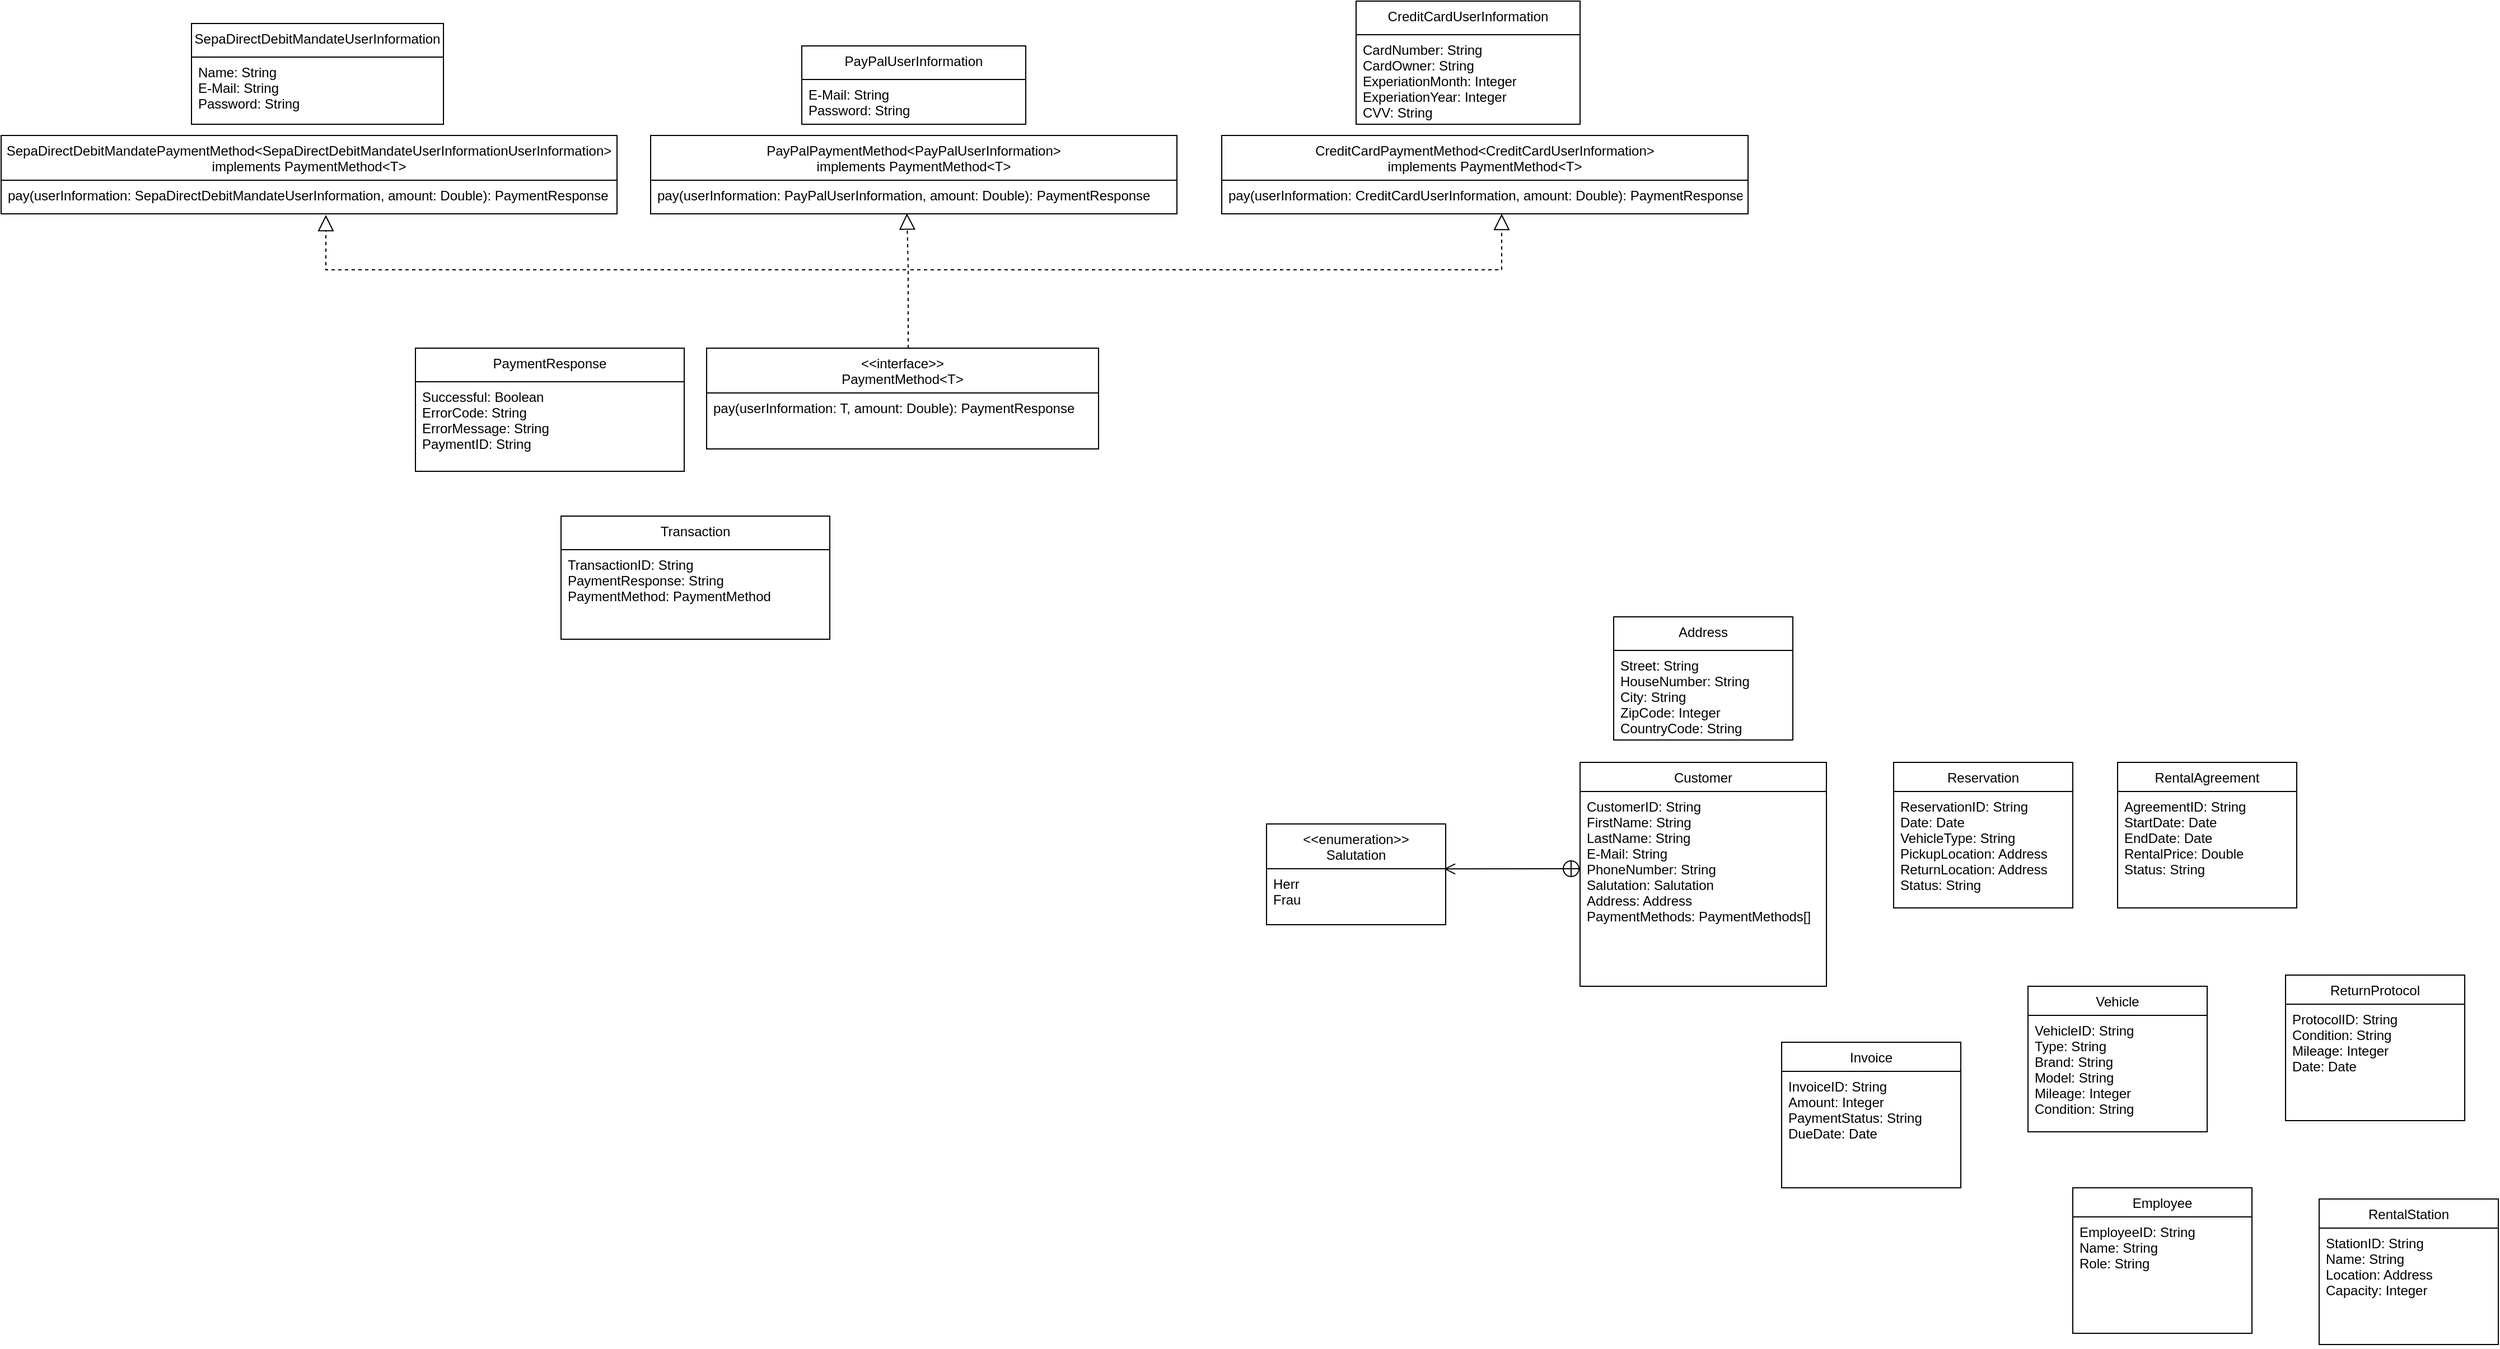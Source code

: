 <mxfile version="25.0.2">
  <diagram id="C5RBs43oDa-KdzZeNtuy" name="Page-1">
    <mxGraphModel dx="3425" dy="1494" grid="1" gridSize="10" guides="1" tooltips="1" connect="1" arrows="1" fold="1" page="0" pageScale="1" pageWidth="827" pageHeight="1169" math="0" shadow="0">
      <root>
        <mxCell id="WIyWlLk6GJQsqaUBKTNV-0" />
        <mxCell id="WIyWlLk6GJQsqaUBKTNV-1" parent="WIyWlLk6GJQsqaUBKTNV-0" />
        <mxCell id="zkfFHV4jXpPFQw0GAbJ--0" value="Customer" style="swimlane;fontStyle=0;align=center;verticalAlign=top;childLayout=stackLayout;horizontal=1;startSize=26;horizontalStack=0;resizeParent=1;resizeLast=0;collapsible=1;marginBottom=0;rounded=0;shadow=0;strokeWidth=1;" parent="WIyWlLk6GJQsqaUBKTNV-1" vertex="1">
          <mxGeometry x="120" y="200" width="220" height="200" as="geometry">
            <mxRectangle x="350" y="270" width="160" height="26" as="alternateBounds" />
          </mxGeometry>
        </mxCell>
        <mxCell id="zkfFHV4jXpPFQw0GAbJ--1" value="CustomerID: String&#xa;FirstName: String&#xa;LastName: String&#xa;E-Mail: String&#xa;PhoneNumber: String&#xa;Salutation: Salutation&#xa;Address: Address&#xa;PaymentMethods: PaymentMethods[]&#xa;" style="text;align=left;verticalAlign=top;spacingLeft=4;spacingRight=4;overflow=hidden;rotatable=0;points=[[0,0.5],[1,0.5]];portConstraint=eastwest;" parent="zkfFHV4jXpPFQw0GAbJ--0" vertex="1">
          <mxGeometry y="26" width="220" height="170" as="geometry" />
        </mxCell>
        <mxCell id="l5gfBfond2zg35zt8MZI-1" value="Reservation" style="swimlane;fontStyle=0;align=center;verticalAlign=top;childLayout=stackLayout;horizontal=1;startSize=26;horizontalStack=0;resizeParent=1;resizeLast=0;collapsible=1;marginBottom=0;rounded=0;shadow=0;strokeWidth=1;" parent="WIyWlLk6GJQsqaUBKTNV-1" vertex="1">
          <mxGeometry x="400" y="200" width="160" height="130" as="geometry">
            <mxRectangle x="350" y="270" width="160" height="26" as="alternateBounds" />
          </mxGeometry>
        </mxCell>
        <mxCell id="l5gfBfond2zg35zt8MZI-2" value="ReservationID: String&#xa;Date: Date&#xa;VehicleType: String&#xa;PickupLocation: Address&#xa;ReturnLocation: Address&#xa;Status: String" style="text;align=left;verticalAlign=top;spacingLeft=4;spacingRight=4;overflow=hidden;rotatable=0;points=[[0,0.5],[1,0.5]];portConstraint=eastwest;" parent="l5gfBfond2zg35zt8MZI-1" vertex="1">
          <mxGeometry y="26" width="160" height="104" as="geometry" />
        </mxCell>
        <mxCell id="l5gfBfond2zg35zt8MZI-7" value="RentalAgreement" style="swimlane;fontStyle=0;align=center;verticalAlign=top;childLayout=stackLayout;horizontal=1;startSize=26;horizontalStack=0;resizeParent=1;resizeLast=0;collapsible=1;marginBottom=0;rounded=0;shadow=0;strokeWidth=1;" parent="WIyWlLk6GJQsqaUBKTNV-1" vertex="1">
          <mxGeometry x="600" y="200" width="160" height="130" as="geometry">
            <mxRectangle x="350" y="270" width="160" height="26" as="alternateBounds" />
          </mxGeometry>
        </mxCell>
        <mxCell id="l5gfBfond2zg35zt8MZI-8" value="AgreementID: String&#xa;StartDate: Date&#xa;EndDate: Date&#xa;RentalPrice: Double&#xa;Status: String" style="text;align=left;verticalAlign=top;spacingLeft=4;spacingRight=4;overflow=hidden;rotatable=0;points=[[0,0.5],[1,0.5]];portConstraint=eastwest;" parent="l5gfBfond2zg35zt8MZI-7" vertex="1">
          <mxGeometry y="26" width="160" height="104" as="geometry" />
        </mxCell>
        <mxCell id="5GYYsui3dDfj0Swxlc8t-0" value="&lt;&lt;enumeration&gt;&gt;&#xa;Salutation" style="swimlane;fontStyle=0;align=center;verticalAlign=top;childLayout=stackLayout;horizontal=1;startSize=40;horizontalStack=0;resizeParent=1;resizeLast=0;collapsible=1;marginBottom=0;rounded=0;shadow=0;strokeWidth=1;" parent="WIyWlLk6GJQsqaUBKTNV-1" vertex="1">
          <mxGeometry x="-160" y="255" width="160" height="90" as="geometry">
            <mxRectangle x="350" y="270" width="160" height="26" as="alternateBounds" />
          </mxGeometry>
        </mxCell>
        <mxCell id="5GYYsui3dDfj0Swxlc8t-1" value="Herr&#xa;Frau" style="text;align=left;verticalAlign=top;spacingLeft=4;spacingRight=4;overflow=hidden;rotatable=0;points=[[0,0.5],[1,0.5]];portConstraint=eastwest;" parent="5GYYsui3dDfj0Swxlc8t-0" vertex="1">
          <mxGeometry y="40" width="160" height="40" as="geometry" />
        </mxCell>
        <mxCell id="5GYYsui3dDfj0Swxlc8t-2" value="" style="endArrow=open;startArrow=circlePlus;endFill=0;startFill=0;endSize=8;html=1;rounded=0;entryX=0.99;entryY=0.004;entryDx=0;entryDy=0;entryPerimeter=0;" parent="WIyWlLk6GJQsqaUBKTNV-1" target="5GYYsui3dDfj0Swxlc8t-1" edge="1">
          <mxGeometry width="160" relative="1" as="geometry">
            <mxPoint x="120" y="295" as="sourcePoint" />
            <mxPoint x="80" y="400" as="targetPoint" />
          </mxGeometry>
        </mxCell>
        <mxCell id="5GYYsui3dDfj0Swxlc8t-3" value="Address" style="swimlane;fontStyle=0;align=center;verticalAlign=top;childLayout=stackLayout;horizontal=1;startSize=30;horizontalStack=0;resizeParent=1;resizeLast=0;collapsible=1;marginBottom=0;rounded=0;shadow=0;strokeWidth=1;" parent="WIyWlLk6GJQsqaUBKTNV-1" vertex="1">
          <mxGeometry x="150" y="70" width="160" height="110" as="geometry">
            <mxRectangle x="350" y="270" width="160" height="26" as="alternateBounds" />
          </mxGeometry>
        </mxCell>
        <mxCell id="5GYYsui3dDfj0Swxlc8t-4" value="Street: String&#xa;HouseNumber: String&#xa;City: String&#xa;ZipCode: Integer&#xa;CountryCode: String" style="text;align=left;verticalAlign=top;spacingLeft=4;spacingRight=4;overflow=hidden;rotatable=0;points=[[0,0.5],[1,0.5]];portConstraint=eastwest;" parent="5GYYsui3dDfj0Swxlc8t-3" vertex="1">
          <mxGeometry y="30" width="160" height="80" as="geometry" />
        </mxCell>
        <mxCell id="5GYYsui3dDfj0Swxlc8t-7" value="&lt;&lt;interface&gt;&gt;&#xa;PaymentMethod&lt;T&gt;" style="swimlane;fontStyle=0;align=center;verticalAlign=top;childLayout=stackLayout;horizontal=1;startSize=40;horizontalStack=0;resizeParent=1;resizeLast=0;collapsible=1;marginBottom=0;rounded=0;shadow=0;strokeWidth=1;" parent="WIyWlLk6GJQsqaUBKTNV-1" vertex="1">
          <mxGeometry x="-660" y="-170" width="350" height="90" as="geometry">
            <mxRectangle x="350" y="270" width="160" height="26" as="alternateBounds" />
          </mxGeometry>
        </mxCell>
        <mxCell id="5GYYsui3dDfj0Swxlc8t-13" value="pay(userInformation: T, amount: Double): PaymentResponse&#xa;" style="text;align=left;verticalAlign=top;spacingLeft=4;spacingRight=4;overflow=hidden;rotatable=0;points=[[0,0.5],[1,0.5]];portConstraint=eastwest;" parent="5GYYsui3dDfj0Swxlc8t-7" vertex="1">
          <mxGeometry y="40" width="350" height="50" as="geometry" />
        </mxCell>
        <mxCell id="5GYYsui3dDfj0Swxlc8t-9" value="Transaction" style="swimlane;fontStyle=0;align=center;verticalAlign=top;childLayout=stackLayout;horizontal=1;startSize=30;horizontalStack=0;resizeParent=1;resizeLast=0;collapsible=1;marginBottom=0;rounded=0;shadow=0;strokeWidth=1;" parent="WIyWlLk6GJQsqaUBKTNV-1" vertex="1">
          <mxGeometry x="-790" y="-20" width="240" height="110" as="geometry">
            <mxRectangle x="350" y="270" width="160" height="26" as="alternateBounds" />
          </mxGeometry>
        </mxCell>
        <mxCell id="5GYYsui3dDfj0Swxlc8t-10" value="TransactionID: String&#xa;PaymentResponse: String&#xa;PaymentMethod: PaymentMethod" style="text;align=left;verticalAlign=top;spacingLeft=4;spacingRight=4;overflow=hidden;rotatable=0;points=[[0,0.5],[1,0.5]];portConstraint=eastwest;" parent="5GYYsui3dDfj0Swxlc8t-9" vertex="1">
          <mxGeometry y="30" width="240" height="80" as="geometry" />
        </mxCell>
        <mxCell id="5GYYsui3dDfj0Swxlc8t-11" value="PaymentResponse" style="swimlane;fontStyle=0;align=center;verticalAlign=top;childLayout=stackLayout;horizontal=1;startSize=30;horizontalStack=0;resizeParent=1;resizeLast=0;collapsible=1;marginBottom=0;rounded=0;shadow=0;strokeWidth=1;" parent="WIyWlLk6GJQsqaUBKTNV-1" vertex="1">
          <mxGeometry x="-920" y="-170" width="240" height="110" as="geometry">
            <mxRectangle x="350" y="270" width="160" height="26" as="alternateBounds" />
          </mxGeometry>
        </mxCell>
        <mxCell id="5GYYsui3dDfj0Swxlc8t-12" value="Successful: Boolean&#xa;ErrorCode: String&#xa;ErrorMessage: String&#xa;PaymentID: String" style="text;align=left;verticalAlign=top;spacingLeft=4;spacingRight=4;overflow=hidden;rotatable=0;points=[[0,0.5],[1,0.5]];portConstraint=eastwest;" parent="5GYYsui3dDfj0Swxlc8t-11" vertex="1">
          <mxGeometry y="30" width="240" height="80" as="geometry" />
        </mxCell>
        <mxCell id="5GYYsui3dDfj0Swxlc8t-14" value="CreditCardPaymentMethod&lt;CreditCardUserInformation&gt;&#xa;implements PaymentMethod&lt;T&gt;" style="swimlane;fontStyle=0;align=center;verticalAlign=top;childLayout=stackLayout;horizontal=1;startSize=40;horizontalStack=0;resizeParent=1;resizeLast=0;collapsible=1;marginBottom=0;rounded=0;shadow=0;strokeWidth=1;" parent="WIyWlLk6GJQsqaUBKTNV-1" vertex="1">
          <mxGeometry x="-200" y="-360" width="470" height="70" as="geometry">
            <mxRectangle x="350" y="270" width="160" height="26" as="alternateBounds" />
          </mxGeometry>
        </mxCell>
        <mxCell id="5GYYsui3dDfj0Swxlc8t-15" value="pay(userInformation: CreditCardUserInformation, amount: Double): PaymentResponse&#xa;" style="text;align=left;verticalAlign=top;spacingLeft=4;spacingRight=4;overflow=hidden;rotatable=0;points=[[0,0.5],[1,0.5]];portConstraint=eastwest;" parent="5GYYsui3dDfj0Swxlc8t-14" vertex="1">
          <mxGeometry y="40" width="470" height="30" as="geometry" />
        </mxCell>
        <mxCell id="5GYYsui3dDfj0Swxlc8t-16" value="CreditCardUserInformation" style="swimlane;fontStyle=0;align=center;verticalAlign=top;childLayout=stackLayout;horizontal=1;startSize=30;horizontalStack=0;resizeParent=1;resizeLast=0;collapsible=1;marginBottom=0;rounded=0;shadow=0;strokeWidth=1;" parent="WIyWlLk6GJQsqaUBKTNV-1" vertex="1">
          <mxGeometry x="-80" y="-480" width="200" height="110" as="geometry">
            <mxRectangle x="350" y="270" width="160" height="26" as="alternateBounds" />
          </mxGeometry>
        </mxCell>
        <mxCell id="5GYYsui3dDfj0Swxlc8t-17" value="CardNumber: String&#xa;CardOwner: String&#xa;ExperiationMonth: Integer&#xa;ExperiationYear: Integer&#xa;CVV: String" style="text;align=left;verticalAlign=top;spacingLeft=4;spacingRight=4;overflow=hidden;rotatable=0;points=[[0,0.5],[1,0.5]];portConstraint=eastwest;" parent="5GYYsui3dDfj0Swxlc8t-16" vertex="1">
          <mxGeometry y="30" width="200" height="80" as="geometry" />
        </mxCell>
        <mxCell id="5GYYsui3dDfj0Swxlc8t-18" value="PayPalPaymentMethod&lt;PayPalUserInformation&gt;&#xa;implements PaymentMethod&lt;T&gt;" style="swimlane;fontStyle=0;align=center;verticalAlign=top;childLayout=stackLayout;horizontal=1;startSize=40;horizontalStack=0;resizeParent=1;resizeLast=0;collapsible=1;marginBottom=0;rounded=0;shadow=0;strokeWidth=1;" parent="WIyWlLk6GJQsqaUBKTNV-1" vertex="1">
          <mxGeometry x="-710" y="-360" width="470" height="70" as="geometry">
            <mxRectangle x="350" y="270" width="160" height="26" as="alternateBounds" />
          </mxGeometry>
        </mxCell>
        <mxCell id="5GYYsui3dDfj0Swxlc8t-19" value="pay(userInformation: PayPalUserInformation, amount: Double): PaymentResponse&#xa;" style="text;align=left;verticalAlign=top;spacingLeft=4;spacingRight=4;overflow=hidden;rotatable=0;points=[[0,0.5],[1,0.5]];portConstraint=eastwest;" parent="5GYYsui3dDfj0Swxlc8t-18" vertex="1">
          <mxGeometry y="40" width="470" height="30" as="geometry" />
        </mxCell>
        <mxCell id="5GYYsui3dDfj0Swxlc8t-20" value="PayPalUserInformation" style="swimlane;fontStyle=0;align=center;verticalAlign=top;childLayout=stackLayout;horizontal=1;startSize=30;horizontalStack=0;resizeParent=1;resizeLast=0;collapsible=1;marginBottom=0;rounded=0;shadow=0;strokeWidth=1;" parent="WIyWlLk6GJQsqaUBKTNV-1" vertex="1">
          <mxGeometry x="-575" y="-440" width="200" height="70" as="geometry">
            <mxRectangle x="350" y="270" width="160" height="26" as="alternateBounds" />
          </mxGeometry>
        </mxCell>
        <mxCell id="5GYYsui3dDfj0Swxlc8t-21" value="E-Mail: String&#xa;Password: String" style="text;align=left;verticalAlign=top;spacingLeft=4;spacingRight=4;overflow=hidden;rotatable=0;points=[[0,0.5],[1,0.5]];portConstraint=eastwest;" parent="5GYYsui3dDfj0Swxlc8t-20" vertex="1">
          <mxGeometry y="30" width="200" height="40" as="geometry" />
        </mxCell>
        <mxCell id="5GYYsui3dDfj0Swxlc8t-22" value="SepaDirectDebitMandatePaymentMethod&lt;SepaDirectDebitMandateUserInformationUserInformation&gt;&#xa;implements PaymentMethod&lt;T&gt;" style="swimlane;fontStyle=0;align=center;verticalAlign=top;childLayout=stackLayout;horizontal=1;startSize=40;horizontalStack=0;resizeParent=1;resizeLast=0;collapsible=1;marginBottom=0;rounded=0;shadow=0;strokeWidth=1;" parent="WIyWlLk6GJQsqaUBKTNV-1" vertex="1">
          <mxGeometry x="-1290" y="-360" width="550" height="70" as="geometry">
            <mxRectangle x="350" y="270" width="160" height="26" as="alternateBounds" />
          </mxGeometry>
        </mxCell>
        <mxCell id="5GYYsui3dDfj0Swxlc8t-23" value="pay(userInformation: SepaDirectDebitMandateUserInformation, amount: Double): PaymentResponse&#xa;" style="text;align=left;verticalAlign=top;spacingLeft=4;spacingRight=4;overflow=hidden;rotatable=0;points=[[0,0.5],[1,0.5]];portConstraint=eastwest;" parent="5GYYsui3dDfj0Swxlc8t-22" vertex="1">
          <mxGeometry y="40" width="550" height="30" as="geometry" />
        </mxCell>
        <mxCell id="5GYYsui3dDfj0Swxlc8t-24" value="SepaDirectDebitMandateUserInformation" style="swimlane;fontStyle=0;align=center;verticalAlign=top;childLayout=stackLayout;horizontal=1;startSize=30;horizontalStack=0;resizeParent=1;resizeLast=0;collapsible=1;marginBottom=0;rounded=0;shadow=0;strokeWidth=1;" parent="WIyWlLk6GJQsqaUBKTNV-1" vertex="1">
          <mxGeometry x="-1120" y="-460" width="225" height="90" as="geometry">
            <mxRectangle x="350" y="270" width="160" height="26" as="alternateBounds" />
          </mxGeometry>
        </mxCell>
        <mxCell id="5GYYsui3dDfj0Swxlc8t-25" value="Name: String&#xa;E-Mail: String&#xa;Password: String" style="text;align=left;verticalAlign=top;spacingLeft=4;spacingRight=4;overflow=hidden;rotatable=0;points=[[0,0.5],[1,0.5]];portConstraint=eastwest;" parent="5GYYsui3dDfj0Swxlc8t-24" vertex="1">
          <mxGeometry y="30" width="225" height="60" as="geometry" />
        </mxCell>
        <mxCell id="5GYYsui3dDfj0Swxlc8t-27" value="" style="endArrow=block;dashed=1;endFill=0;endSize=12;html=1;rounded=0;" parent="WIyWlLk6GJQsqaUBKTNV-1" edge="1">
          <mxGeometry width="160" relative="1" as="geometry">
            <mxPoint x="-480" y="-170" as="sourcePoint" />
            <mxPoint x="50" y="-290" as="targetPoint" />
            <Array as="points">
              <mxPoint x="-480" y="-240" />
              <mxPoint x="-25" y="-240" />
              <mxPoint x="50" y="-240" />
            </Array>
          </mxGeometry>
        </mxCell>
        <mxCell id="5GYYsui3dDfj0Swxlc8t-28" value="" style="endArrow=block;dashed=1;endFill=0;endSize=12;html=1;rounded=0;entryX=0.487;entryY=0.988;entryDx=0;entryDy=0;entryPerimeter=0;" parent="WIyWlLk6GJQsqaUBKTNV-1" target="5GYYsui3dDfj0Swxlc8t-19" edge="1">
          <mxGeometry width="160" relative="1" as="geometry">
            <mxPoint x="-480" y="-170" as="sourcePoint" />
            <mxPoint x="-480" y="-280" as="targetPoint" />
            <Array as="points">
              <mxPoint x="-480" y="-240" />
            </Array>
          </mxGeometry>
        </mxCell>
        <mxCell id="5GYYsui3dDfj0Swxlc8t-29" value="" style="endArrow=block;dashed=1;endFill=0;endSize=12;html=1;rounded=0;" parent="WIyWlLk6GJQsqaUBKTNV-1" edge="1">
          <mxGeometry width="160" relative="1" as="geometry">
            <mxPoint x="-480" y="-170" as="sourcePoint" />
            <mxPoint x="-1000" y="-289" as="targetPoint" />
            <Array as="points">
              <mxPoint x="-480" y="-240" />
              <mxPoint x="-1000" y="-240" />
            </Array>
          </mxGeometry>
        </mxCell>
        <mxCell id="jH57WWgqkpbaFm2CY6Ar-0" value="Vehicle" style="swimlane;fontStyle=0;align=center;verticalAlign=top;childLayout=stackLayout;horizontal=1;startSize=26;horizontalStack=0;resizeParent=1;resizeLast=0;collapsible=1;marginBottom=0;rounded=0;shadow=0;strokeWidth=1;" vertex="1" parent="WIyWlLk6GJQsqaUBKTNV-1">
          <mxGeometry x="520" y="400" width="160" height="130" as="geometry">
            <mxRectangle x="350" y="270" width="160" height="26" as="alternateBounds" />
          </mxGeometry>
        </mxCell>
        <mxCell id="jH57WWgqkpbaFm2CY6Ar-1" value="VehicleID: String&#xa;Type: String&#xa;Brand: String&#xa;Model: String&#xa;Mileage: Integer&#xa;Condition: String" style="text;align=left;verticalAlign=top;spacingLeft=4;spacingRight=4;overflow=hidden;rotatable=0;points=[[0,0.5],[1,0.5]];portConstraint=eastwest;" vertex="1" parent="jH57WWgqkpbaFm2CY6Ar-0">
          <mxGeometry y="26" width="160" height="104" as="geometry" />
        </mxCell>
        <mxCell id="jH57WWgqkpbaFm2CY6Ar-2" value="ReturnProtocol" style="swimlane;fontStyle=0;align=center;verticalAlign=top;childLayout=stackLayout;horizontal=1;startSize=26;horizontalStack=0;resizeParent=1;resizeLast=0;collapsible=1;marginBottom=0;rounded=0;shadow=0;strokeWidth=1;" vertex="1" parent="WIyWlLk6GJQsqaUBKTNV-1">
          <mxGeometry x="750" y="390" width="160" height="130" as="geometry">
            <mxRectangle x="350" y="270" width="160" height="26" as="alternateBounds" />
          </mxGeometry>
        </mxCell>
        <mxCell id="jH57WWgqkpbaFm2CY6Ar-3" value="ProtocolID: String&#xa;Condition: String&#xa;Mileage: Integer&#xa;Date: Date" style="text;align=left;verticalAlign=top;spacingLeft=4;spacingRight=4;overflow=hidden;rotatable=0;points=[[0,0.5],[1,0.5]];portConstraint=eastwest;" vertex="1" parent="jH57WWgqkpbaFm2CY6Ar-2">
          <mxGeometry y="26" width="160" height="104" as="geometry" />
        </mxCell>
        <mxCell id="jH57WWgqkpbaFm2CY6Ar-5" value="Invoice" style="swimlane;fontStyle=0;align=center;verticalAlign=top;childLayout=stackLayout;horizontal=1;startSize=26;horizontalStack=0;resizeParent=1;resizeLast=0;collapsible=1;marginBottom=0;rounded=0;shadow=0;strokeWidth=1;" vertex="1" parent="WIyWlLk6GJQsqaUBKTNV-1">
          <mxGeometry x="300" y="450" width="160" height="130" as="geometry">
            <mxRectangle x="350" y="270" width="160" height="26" as="alternateBounds" />
          </mxGeometry>
        </mxCell>
        <mxCell id="jH57WWgqkpbaFm2CY6Ar-6" value="InvoiceID: String&#xa;Amount: Integer&#xa;PaymentStatus: String&#xa;DueDate: Date" style="text;align=left;verticalAlign=top;spacingLeft=4;spacingRight=4;overflow=hidden;rotatable=0;points=[[0,0.5],[1,0.5]];portConstraint=eastwest;" vertex="1" parent="jH57WWgqkpbaFm2CY6Ar-5">
          <mxGeometry y="26" width="160" height="104" as="geometry" />
        </mxCell>
        <mxCell id="jH57WWgqkpbaFm2CY6Ar-8" value="Employee" style="swimlane;fontStyle=0;align=center;verticalAlign=top;childLayout=stackLayout;horizontal=1;startSize=26;horizontalStack=0;resizeParent=1;resizeLast=0;collapsible=1;marginBottom=0;rounded=0;shadow=0;strokeWidth=1;" vertex="1" parent="WIyWlLk6GJQsqaUBKTNV-1">
          <mxGeometry x="560" y="580" width="160" height="130" as="geometry">
            <mxRectangle x="350" y="270" width="160" height="26" as="alternateBounds" />
          </mxGeometry>
        </mxCell>
        <mxCell id="jH57WWgqkpbaFm2CY6Ar-9" value="EmployeeID: String&#xa;Name: String&#xa;Role: String" style="text;align=left;verticalAlign=top;spacingLeft=4;spacingRight=4;overflow=hidden;rotatable=0;points=[[0,0.5],[1,0.5]];portConstraint=eastwest;" vertex="1" parent="jH57WWgqkpbaFm2CY6Ar-8">
          <mxGeometry y="26" width="160" height="104" as="geometry" />
        </mxCell>
        <mxCell id="jH57WWgqkpbaFm2CY6Ar-10" value="RentalStation" style="swimlane;fontStyle=0;align=center;verticalAlign=top;childLayout=stackLayout;horizontal=1;startSize=26;horizontalStack=0;resizeParent=1;resizeLast=0;collapsible=1;marginBottom=0;rounded=0;shadow=0;strokeWidth=1;" vertex="1" parent="WIyWlLk6GJQsqaUBKTNV-1">
          <mxGeometry x="780" y="590" width="160" height="130" as="geometry">
            <mxRectangle x="350" y="270" width="160" height="26" as="alternateBounds" />
          </mxGeometry>
        </mxCell>
        <mxCell id="jH57WWgqkpbaFm2CY6Ar-11" value="StationID: String&#xa;Name: String&#xa;Location: Address&#xa;Capacity: Integer" style="text;align=left;verticalAlign=top;spacingLeft=4;spacingRight=4;overflow=hidden;rotatable=0;points=[[0,0.5],[1,0.5]];portConstraint=eastwest;" vertex="1" parent="jH57WWgqkpbaFm2CY6Ar-10">
          <mxGeometry y="26" width="160" height="104" as="geometry" />
        </mxCell>
      </root>
    </mxGraphModel>
  </diagram>
</mxfile>

